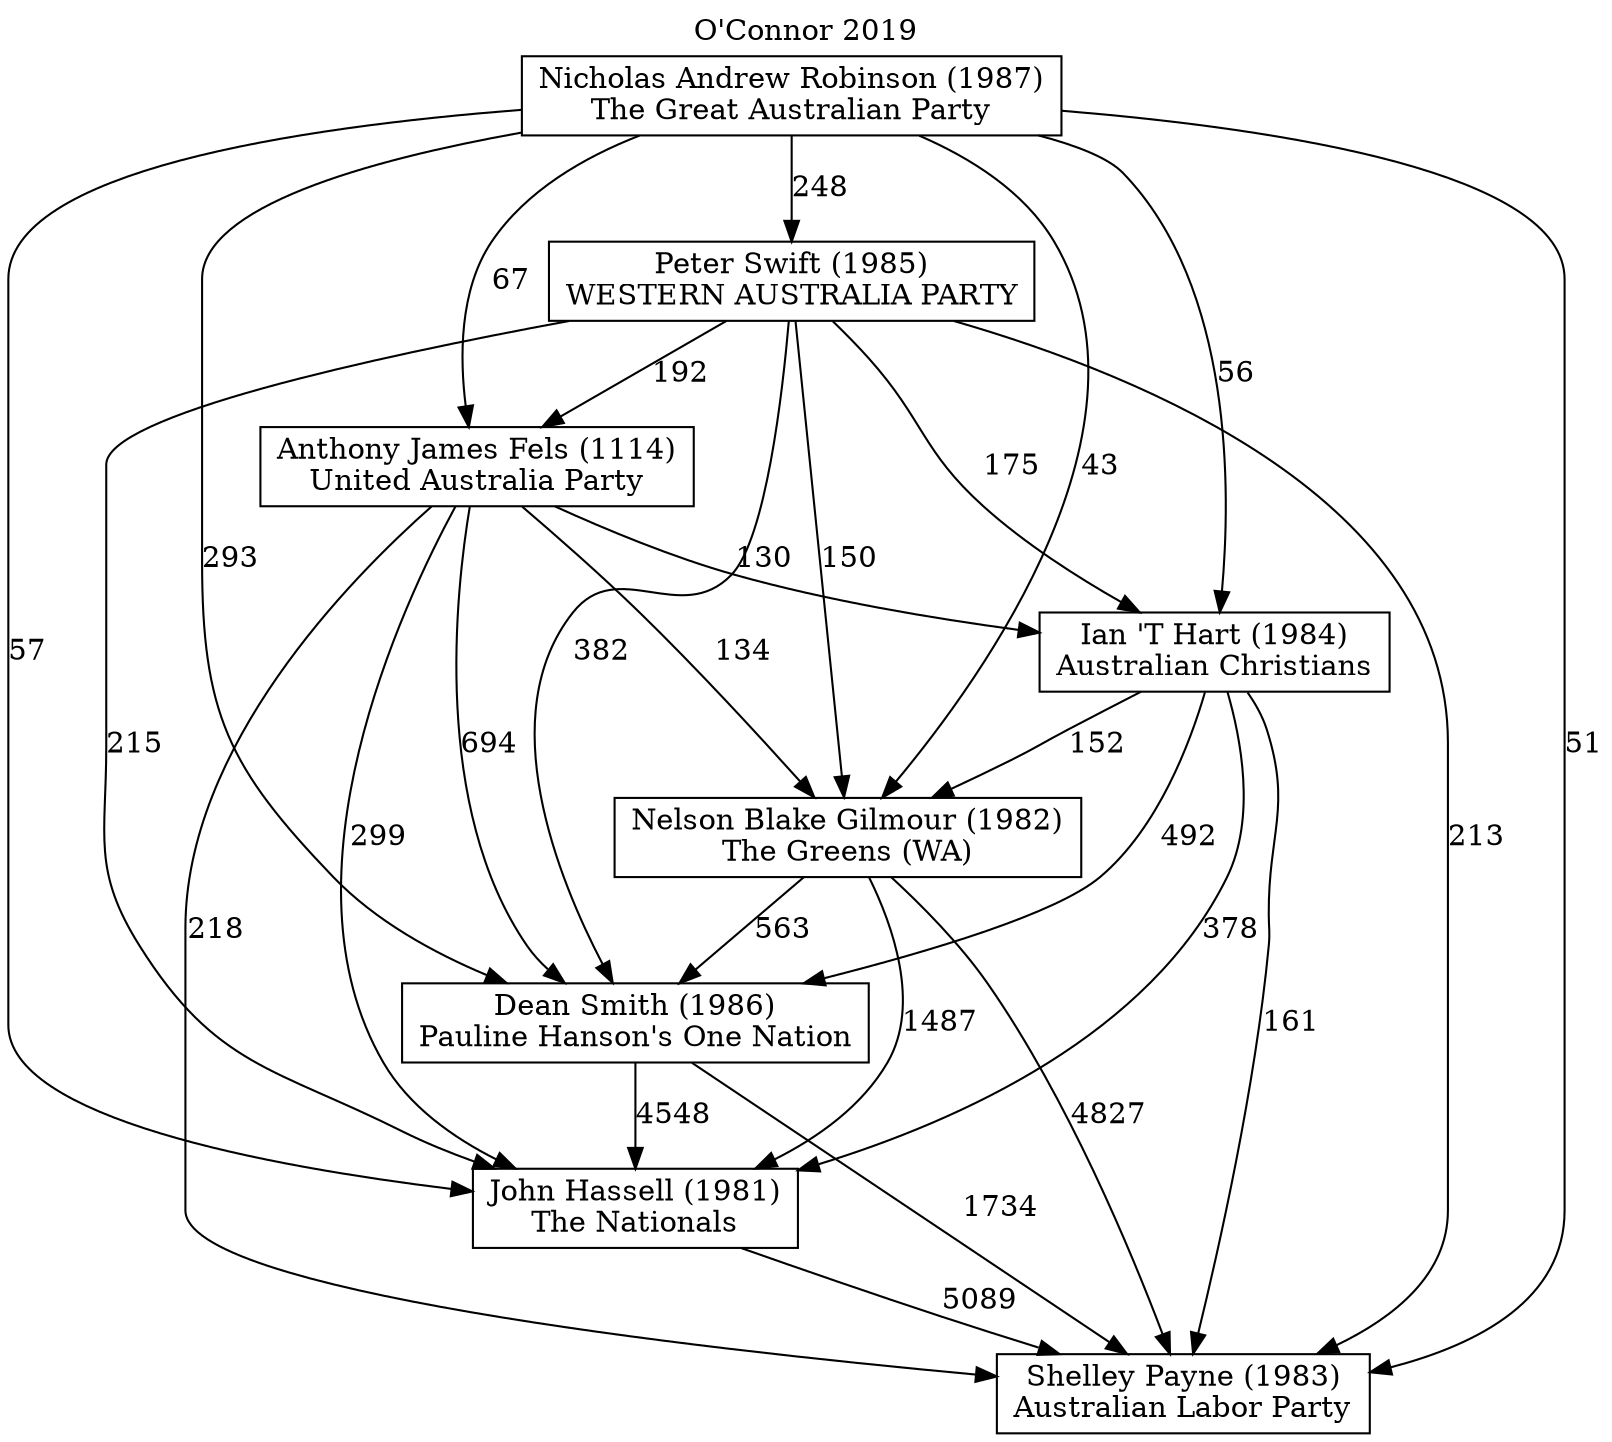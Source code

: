 // House preference flow
digraph "Shelley Payne (1983)_O'Connor_2019" {
	graph [label="O'Connor 2019" labelloc=t mclimit=10]
	node [shape=box]
	"Anthony James Fels (1114)" [label="Anthony James Fels (1114)
United Australia Party"]
	"Dean Smith (1986)" [label="Dean Smith (1986)
Pauline Hanson's One Nation"]
	"Ian 'T Hart (1984)" [label="Ian 'T Hart (1984)
Australian Christians"]
	"John Hassell (1981)" [label="John Hassell (1981)
The Nationals"]
	"Nelson Blake Gilmour (1982)" [label="Nelson Blake Gilmour (1982)
The Greens (WA)"]
	"Nicholas Andrew Robinson (1987)" [label="Nicholas Andrew Robinson (1987)
The Great Australian Party"]
	"Peter Swift (1985)" [label="Peter Swift (1985)
WESTERN AUSTRALIA PARTY"]
	"Shelley Payne (1983)" [label="Shelley Payne (1983)
Australian Labor Party"]
	"Anthony James Fels (1114)" -> "Dean Smith (1986)" [label=694]
	"Anthony James Fels (1114)" -> "Ian 'T Hart (1984)" [label=130]
	"Anthony James Fels (1114)" -> "John Hassell (1981)" [label=299]
	"Anthony James Fels (1114)" -> "Nelson Blake Gilmour (1982)" [label=134]
	"Anthony James Fels (1114)" -> "Shelley Payne (1983)" [label=218]
	"Dean Smith (1986)" -> "John Hassell (1981)" [label=4548]
	"Dean Smith (1986)" -> "Shelley Payne (1983)" [label=1734]
	"Ian 'T Hart (1984)" -> "Dean Smith (1986)" [label=492]
	"Ian 'T Hart (1984)" -> "John Hassell (1981)" [label=378]
	"Ian 'T Hart (1984)" -> "Nelson Blake Gilmour (1982)" [label=152]
	"Ian 'T Hart (1984)" -> "Shelley Payne (1983)" [label=161]
	"John Hassell (1981)" -> "Shelley Payne (1983)" [label=5089]
	"Nelson Blake Gilmour (1982)" -> "Dean Smith (1986)" [label=563]
	"Nelson Blake Gilmour (1982)" -> "John Hassell (1981)" [label=1487]
	"Nelson Blake Gilmour (1982)" -> "Shelley Payne (1983)" [label=4827]
	"Nicholas Andrew Robinson (1987)" -> "Anthony James Fels (1114)" [label=67]
	"Nicholas Andrew Robinson (1987)" -> "Dean Smith (1986)" [label=293]
	"Nicholas Andrew Robinson (1987)" -> "Ian 'T Hart (1984)" [label=56]
	"Nicholas Andrew Robinson (1987)" -> "John Hassell (1981)" [label=57]
	"Nicholas Andrew Robinson (1987)" -> "Nelson Blake Gilmour (1982)" [label=43]
	"Nicholas Andrew Robinson (1987)" -> "Peter Swift (1985)" [label=248]
	"Nicholas Andrew Robinson (1987)" -> "Shelley Payne (1983)" [label=51]
	"Peter Swift (1985)" -> "Anthony James Fels (1114)" [label=192]
	"Peter Swift (1985)" -> "Dean Smith (1986)" [label=382]
	"Peter Swift (1985)" -> "Ian 'T Hart (1984)" [label=175]
	"Peter Swift (1985)" -> "John Hassell (1981)" [label=215]
	"Peter Swift (1985)" -> "Nelson Blake Gilmour (1982)" [label=150]
	"Peter Swift (1985)" -> "Shelley Payne (1983)" [label=213]
}
